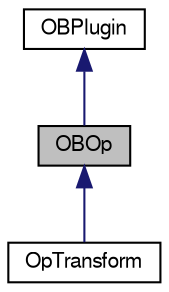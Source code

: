 digraph G
{
  edge [fontname="FreeSans",fontsize="10",labelfontname="FreeSans",labelfontsize="10"];
  node [fontname="FreeSans",fontsize="10",shape=record];
  Node1 [label="OBOp",height=0.2,width=0.4,color="black", fillcolor="grey75", style="filled" fontcolor="black"];
  Node2 -> Node1 [dir=back,color="midnightblue",fontsize="10",style="solid",fontname="FreeSans"];
  Node2 [label="OBPlugin",height=0.2,width=0.4,color="black", fillcolor="white", style="filled",URL="$classOpenBabel_1_1OBPlugin.shtml",tooltip="Base class for all types of dynamic classes discovered at runtime."];
  Node1 -> Node3 [dir=back,color="midnightblue",fontsize="10",style="solid",fontname="FreeSans"];
  Node3 [label="OpTransform",height=0.2,width=0.4,color="black", fillcolor="white", style="filled",URL="$classOpenBabel_1_1OpTransform.shtml",tooltip="Applies molecular transforms (OBChemTsfm class) read from a datafile."];
}

